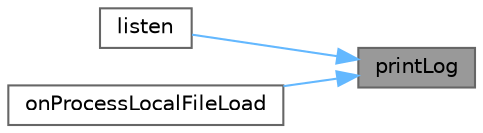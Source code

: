digraph "printLog"
{
 // LATEX_PDF_SIZE
  bgcolor="transparent";
  edge [fontname=Helvetica,fontsize=10,labelfontname=Helvetica,labelfontsize=10];
  node [fontname=Helvetica,fontsize=10,shape=box,height=0.2,width=0.4];
  rankdir="RL";
  Node1 [id="Node000001",label="printLog",height=0.2,width=0.4,color="gray40", fillcolor="grey60", style="filled", fontcolor="black",tooltip="chttpserver::printLog 打印用户日志"];
  Node1 -> Node2 [id="edge1_Node000001_Node000002",dir="back",color="steelblue1",style="solid",tooltip=" "];
  Node2 [id="Node000002",label="listen",height=0.2,width=0.4,color="grey40", fillcolor="white", style="filled",URL="$classchttpserver.html#a58201c4161d27ecbaa747c621558f80f",tooltip="chttpserver::listen 开始侦听"];
  Node1 -> Node3 [id="edge2_Node000001_Node000003",dir="back",color="steelblue1",style="solid",tooltip=" "];
  Node3 [id="Node000003",label="onProcessLocalFileLoad",height=0.2,width=0.4,color="grey40", fillcolor="white", style="filled",URL="$classchttpserver.html#a7f47ba6b730e696cad8c56eedb195c5a",tooltip="chttpserver::onProcessLocalFileLoad 处理内部文件导入"];
}

